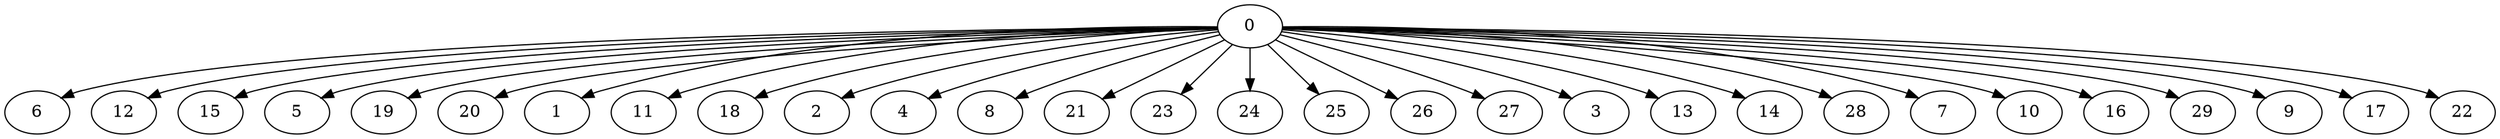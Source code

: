 digraph "Fork_Nodes_30_CCR_9.99_WeightType_Random" {
	graph ["Duplicate states"=0,
		GraphType=Fork,
		"Max states in OPEN"=0,
		Modes="120000ms; topo-ordered tasks, ; Pruning: task equivalence, fixed order ready list, ; F-value: ; Optimisation: best schedule length (\
SL) optimisation on equal, ",
		NumberOfTasks=30,
		"Pruned using list schedule length"=523,
		"States removed from OPEN"=0,
		TargetSystem="Homogeneous-2",
		"Time to schedule (ms)"=768,
		"Total idle time"=33,
		"Total schedule length"=102,
		"Total sequential time"=170,
		"Total states created"=609854
	];
	0	["Finish time"=5,
		Processor=0,
		"Start time"=0,
		Weight=5];
	6	["Finish time"=15,
		Processor=0,
		"Start time"=5,
		Weight=10];
	0 -> 6	[Weight=39];
	12	["Finish time"=54,
		Processor=1,
		"Start time"=44,
		Weight=10];
	0 -> 12	[Weight=39];
	15	["Finish time"=63,
		Processor=1,
		"Start time"=54,
		Weight=9];
	0 -> 15	[Weight=39];
	5	["Finish time"=95,
		Processor=1,
		"Start time"=87,
		Weight=8];
	0 -> 5	[Weight=68];
	19	["Finish time"=81,
		Processor=0,
		"Start time"=73,
		Weight=8];
	0 -> 19	[Weight=98];
	20	["Finish time"=71,
		Processor=1,
		"Start time"=63,
		Weight=8];
	0 -> 20	[Weight=39];
	1	["Finish time"=88,
		Processor=0,
		"Start time"=81,
		Weight=7];
	0 -> 1	[Weight=98];
	11	["Finish time"=102,
		Processor=1,
		"Start time"=95,
		Weight=7];
	0 -> 11	[Weight=68];
	18	["Finish time"=95,
		Processor=0,
		"Start time"=88,
		Weight=7];
	0 -> 18	[Weight=98];
	2	["Finish time"=87,
		Processor=1,
		"Start time"=81,
		Weight=6];
	0 -> 2	[Weight=59];
	4	["Finish time"=30,
		Processor=0,
		"Start time"=24,
		Weight=6];
	0 -> 4	[Weight=49];
	8	["Finish time"=81,
		Processor=1,
		"Start time"=75,
		Weight=6];
	0 -> 8	[Weight=49];
	21	["Finish time"=31,
		Processor=1,
		"Start time"=25,
		Weight=6];
	0 -> 21	[Weight=20];
	23	["Finish time"=47,
		Processor=0,
		"Start time"=41,
		Weight=6];
	0 -> 23	[Weight=68];
	24	["Finish time"=66,
		Processor=0,
		"Start time"=60,
		Weight=6];
	0 -> 24	[Weight=78];
	25	["Finish time"=53,
		Processor=0,
		"Start time"=47,
		Weight=6];
	0 -> 25	[Weight=68];
	26	["Finish time"=101,
		Processor=0,
		"Start time"=95,
		Weight=6];
	0 -> 26	[Weight=98];
	27	["Finish time"=21,
		Processor=0,
		"Start time"=15,
		Weight=6];
	0 -> 27	[Weight=39];
	3	["Finish time"=58,
		Processor=0,
		"Start time"=53,
		Weight=5];
	0 -> 3	[Weight=68];
	13	["Finish time"=71,
		Processor=0,
		"Start time"=66,
		Weight=5];
	0 -> 13	[Weight=78];
	14	["Finish time"=35,
		Processor=0,
		"Start time"=30,
		Weight=5];
	0 -> 14	[Weight=49];
	28	["Finish time"=75,
		Processor=1,
		"Start time"=71,
		Weight=4];
	0 -> 28	[Weight=39];
	7	["Finish time"=38,
		Processor=0,
		"Start time"=35,
		Weight=3];
	0 -> 7	[Weight=49];
	10	["Finish time"=37,
		Processor=1,
		"Start time"=34,
		Weight=3];
	0 -> 10	[Weight=29];
	16	["Finish time"=24,
		Processor=0,
		"Start time"=21,
		Weight=3];
	0 -> 16	[Weight=39];
	29	["Finish time"=41,
		Processor=0,
		"Start time"=38,
		Weight=3];
	0 -> 29	[Weight=49];
	9	["Finish time"=39,
		Processor=1,
		"Start time"=37,
		Weight=2];
	0 -> 9	[Weight=29];
	17	["Finish time"=73,
		Processor=0,
		"Start time"=71,
		Weight=2];
	0 -> 17	[Weight=88];
	22	["Finish time"=60,
		Processor=0,
		"Start time"=58,
		Weight=2];
	0 -> 22	[Weight=68];
}
